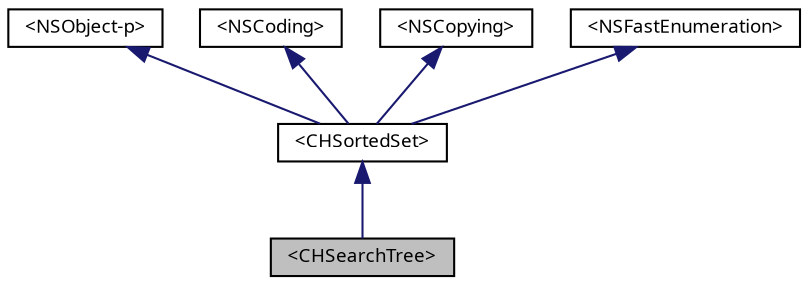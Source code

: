digraph "&lt;CHSearchTree&gt;"
{
  bgcolor="transparent";
  edge [fontname="LucidaGrande",fontsize="9",labelfontname="LucidaGrande",labelfontsize="9"];
  node [fontname="LucidaGrande",fontsize="9",shape=record];
  Node1 [label="\<CHSearchTree\>",height=0.2,width=0.4,color="black", fillcolor="grey75", style="filled" fontcolor="black"];
  Node2 -> Node1 [dir="back",color="midnightblue",fontsize="9",style="solid",fontname="LucidaGrande"];
  Node2 [label="\<CHSortedSet\>",height=0.2,width=0.4,color="black",URL="$protocol_c_h_sorted_set-p.html",tooltip="A protocol which specifes an interface for sorted sets."];
  Node3 -> Node2 [dir="back",color="midnightblue",fontsize="9",style="solid",fontname="LucidaGrande"];
  Node3 [label="\<NSObject-p\>",height=0.2,width=0.4,color="black",URL="/Users/pavellitvinenko/Documents/My Projects/LoopsequeDJ/App/Libraries/CHDataStructures/doxygen/doxygen-cocoa-tags.xml$http://developer.apple.com/mac/library/documentation/Cocoa/Reference/Foundation/Protocols/NSObject_Protocol/Reference/NSObject.html"];
  Node4 -> Node2 [dir="back",color="midnightblue",fontsize="9",style="solid",fontname="LucidaGrande"];
  Node4 [label="\<NSCoding\>",height=0.2,width=0.4,color="black",URL="/Users/pavellitvinenko/Documents/My Projects/LoopsequeDJ/App/Libraries/CHDataStructures/doxygen/doxygen-cocoa-tags.xml$http://developer.apple.com/mac/library/documentation/Cocoa/Reference/Foundation/Protocols/NSCoding_Protocol/Reference/Reference.html"];
  Node5 -> Node2 [dir="back",color="midnightblue",fontsize="9",style="solid",fontname="LucidaGrande"];
  Node5 [label="\<NSCopying\>",height=0.2,width=0.4,color="black",URL="/Users/pavellitvinenko/Documents/My Projects/LoopsequeDJ/App/Libraries/CHDataStructures/doxygen/doxygen-cocoa-tags.xml$http://developer.apple.com/mac/library/documentation/Cocoa/Reference/Foundation/Protocols/NSCopying_Protocol/Reference/Reference.html"];
  Node6 -> Node2 [dir="back",color="midnightblue",fontsize="9",style="solid",fontname="LucidaGrande"];
  Node6 [label="\<NSFastEnumeration\>",height=0.2,width=0.4,color="black",URL="/Users/pavellitvinenko/Documents/My Projects/LoopsequeDJ/App/Libraries/CHDataStructures/doxygen/doxygen-cocoa-tags.xml$http://developer.apple.com/mac/library/documentation/Cocoa/Reference/NSFastEnumeration_protocol/Reference/NSFastEnumeration.html"];
}
